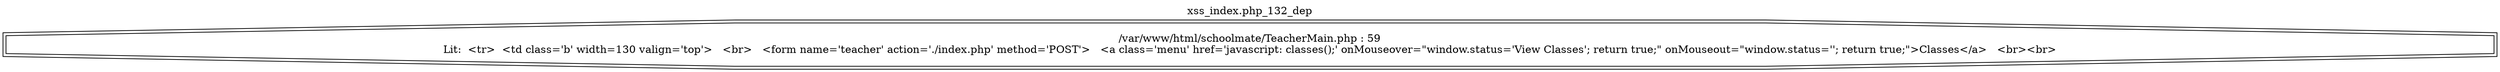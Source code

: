 digraph cfg {
  label="xss_index.php_132_dep";
  labelloc=t;
  n1 [shape=doubleoctagon, label="/var/www/html/schoolmate/TeacherMain.php : 59\nLit:  <tr>  <td class='b' width=130 valign='top'>   <br>   <form name='teacher' action='./index.php' method='POST'>   <a class='menu' href='javascript: classes();' onMouseover=\"window.status='View Classes'; return true;\" onMouseout=\"window.status=''; return true;\">Classes</a>   <br><br>\n"];
}
